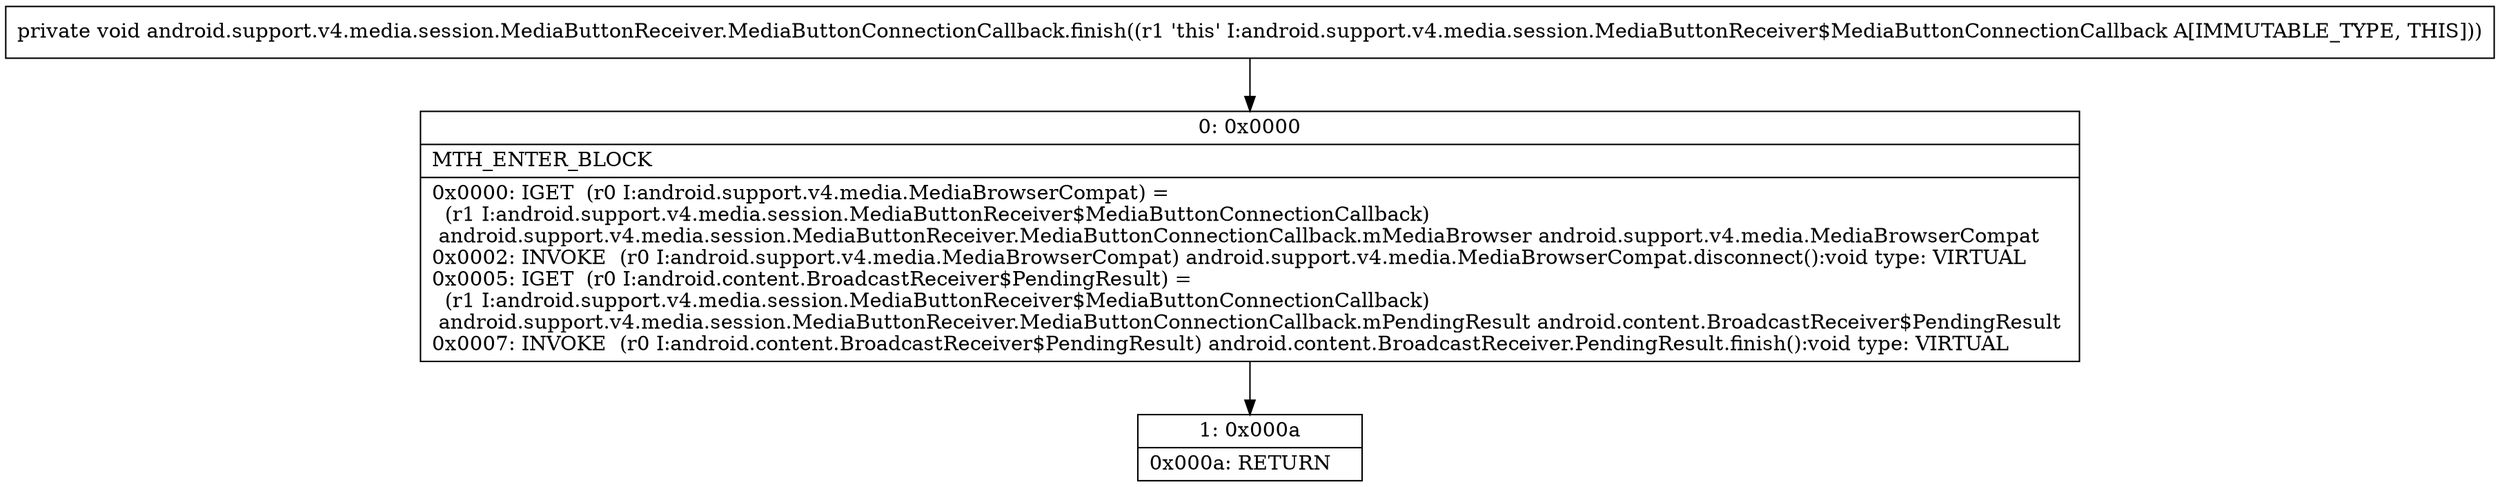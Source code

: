 digraph "CFG forandroid.support.v4.media.session.MediaButtonReceiver.MediaButtonConnectionCallback.finish()V" {
Node_0 [shape=record,label="{0\:\ 0x0000|MTH_ENTER_BLOCK\l|0x0000: IGET  (r0 I:android.support.v4.media.MediaBrowserCompat) = \l  (r1 I:android.support.v4.media.session.MediaButtonReceiver$MediaButtonConnectionCallback)\l android.support.v4.media.session.MediaButtonReceiver.MediaButtonConnectionCallback.mMediaBrowser android.support.v4.media.MediaBrowserCompat \l0x0002: INVOKE  (r0 I:android.support.v4.media.MediaBrowserCompat) android.support.v4.media.MediaBrowserCompat.disconnect():void type: VIRTUAL \l0x0005: IGET  (r0 I:android.content.BroadcastReceiver$PendingResult) = \l  (r1 I:android.support.v4.media.session.MediaButtonReceiver$MediaButtonConnectionCallback)\l android.support.v4.media.session.MediaButtonReceiver.MediaButtonConnectionCallback.mPendingResult android.content.BroadcastReceiver$PendingResult \l0x0007: INVOKE  (r0 I:android.content.BroadcastReceiver$PendingResult) android.content.BroadcastReceiver.PendingResult.finish():void type: VIRTUAL \l}"];
Node_1 [shape=record,label="{1\:\ 0x000a|0x000a: RETURN   \l}"];
MethodNode[shape=record,label="{private void android.support.v4.media.session.MediaButtonReceiver.MediaButtonConnectionCallback.finish((r1 'this' I:android.support.v4.media.session.MediaButtonReceiver$MediaButtonConnectionCallback A[IMMUTABLE_TYPE, THIS])) }"];
MethodNode -> Node_0;
Node_0 -> Node_1;
}

